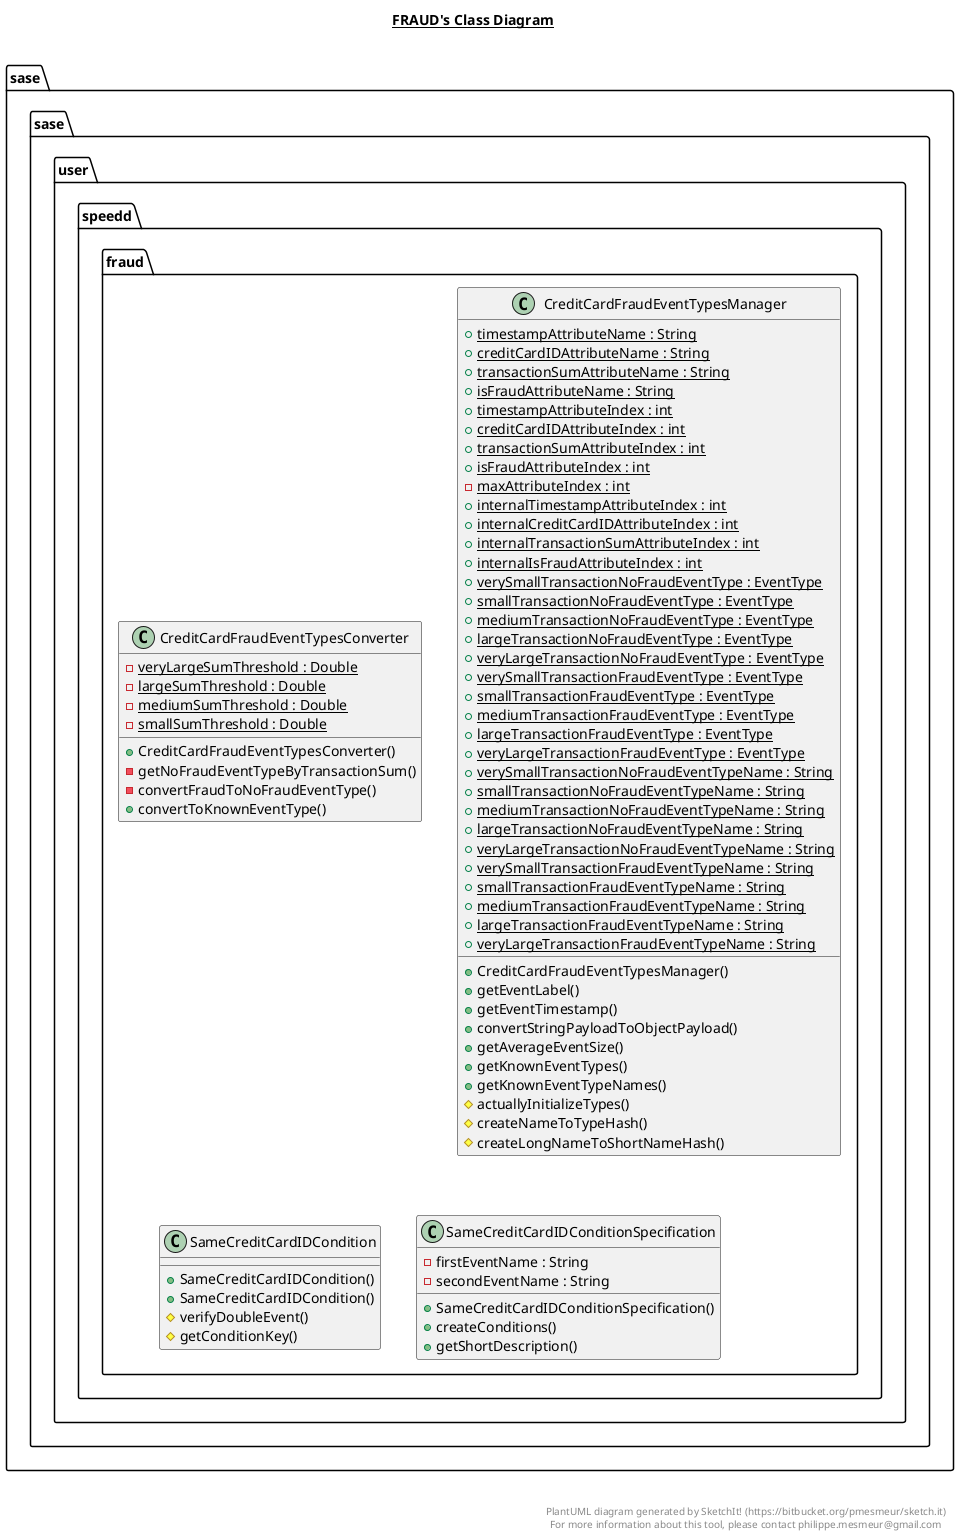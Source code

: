 @startuml

title __FRAUD's Class Diagram__\n

  package sase.sase.user.speedd.fraud {
    class CreditCardFraudEventTypesConverter {
        {static} - veryLargeSumThreshold : Double
        {static} - largeSumThreshold : Double
        {static} - mediumSumThreshold : Double
        {static} - smallSumThreshold : Double
        + CreditCardFraudEventTypesConverter()
        - getNoFraudEventTypeByTransactionSum()
        - convertFraudToNoFraudEventType()
        + convertToKnownEventType()
    }
  }
  

  package sase.sase.user.speedd.fraud {
    class CreditCardFraudEventTypesManager {
        {static} + timestampAttributeName : String
        {static} + creditCardIDAttributeName : String
        {static} + transactionSumAttributeName : String
        {static} + isFraudAttributeName : String
        {static} + timestampAttributeIndex : int
        {static} + creditCardIDAttributeIndex : int
        {static} + transactionSumAttributeIndex : int
        {static} + isFraudAttributeIndex : int
        {static} - maxAttributeIndex : int
        {static} + internalTimestampAttributeIndex : int
        {static} + internalCreditCardIDAttributeIndex : int
        {static} + internalTransactionSumAttributeIndex : int
        {static} + internalIsFraudAttributeIndex : int
        {static} + verySmallTransactionNoFraudEventType : EventType
        {static} + smallTransactionNoFraudEventType : EventType
        {static} + mediumTransactionNoFraudEventType : EventType
        {static} + largeTransactionNoFraudEventType : EventType
        {static} + veryLargeTransactionNoFraudEventType : EventType
        {static} + verySmallTransactionFraudEventType : EventType
        {static} + smallTransactionFraudEventType : EventType
        {static} + mediumTransactionFraudEventType : EventType
        {static} + largeTransactionFraudEventType : EventType
        {static} + veryLargeTransactionFraudEventType : EventType
        {static} + verySmallTransactionNoFraudEventTypeName : String
        {static} + smallTransactionNoFraudEventTypeName : String
        {static} + mediumTransactionNoFraudEventTypeName : String
        {static} + largeTransactionNoFraudEventTypeName : String
        {static} + veryLargeTransactionNoFraudEventTypeName : String
        {static} + verySmallTransactionFraudEventTypeName : String
        {static} + smallTransactionFraudEventTypeName : String
        {static} + mediumTransactionFraudEventTypeName : String
        {static} + largeTransactionFraudEventTypeName : String
        {static} + veryLargeTransactionFraudEventTypeName : String
        + CreditCardFraudEventTypesManager()
        + getEventLabel()
        + getEventTimestamp()
        + convertStringPayloadToObjectPayload()
        + getAverageEventSize()
        + getKnownEventTypes()
        + getKnownEventTypeNames()
        # actuallyInitializeTypes()
        # createNameToTypeHash()
        # createLongNameToShortNameHash()
    }
  }
  

  package sase.sase.user.speedd.fraud {
    class SameCreditCardIDCondition {
        + SameCreditCardIDCondition()
        + SameCreditCardIDCondition()
        # verifyDoubleEvent()
        # getConditionKey()
    }
  }
  

  package sase.sase.user.speedd.fraud {
    class SameCreditCardIDConditionSpecification {
        - firstEventName : String
        - secondEventName : String
        + SameCreditCardIDConditionSpecification()
        + createConditions()
        + getShortDescription()
    }
  }
  



right footer


PlantUML diagram generated by SketchIt! (https://bitbucket.org/pmesmeur/sketch.it)
For more information about this tool, please contact philippe.mesmeur@gmail.com
endfooter

@enduml
